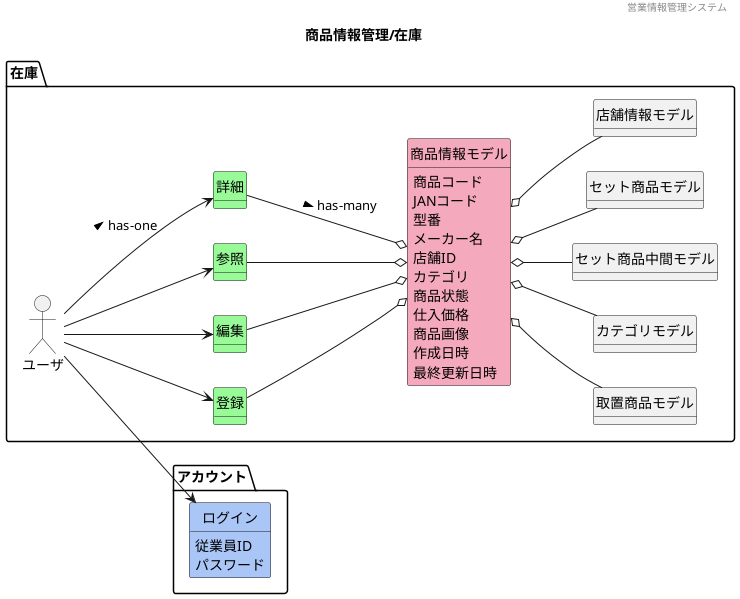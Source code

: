 @startuml images/商品情報管理/在庫
' ヘッダー
header 営業情報管理システム
' タイトル
title 商品情報管理/在庫
' 
hide circle
' 
hide method
left to right direction

package "アカウント"{
    class "ログイン" #A9C6F6

}

package "在庫" {
    'ユーザや外部システム
    mix_actor "ユーザ"
    class "登録" #98fb98
    class "編集" #98fb98
    class "参照" #98fb98
    class "詳細" #98fb98
    class "商品情報モデル" #F5A9BC
    class "取置商品モデル"
    class "カテゴリモデル"
    class "セット商品中間モデル"
    class "セット商品モデル"
    class "店舗情報モデル"    
}
    ' package "マスタ管理"{
    '     ' package "店舗マスタ"{}
    '     ' package "ベンチマークマスタ"{}
    ' }
    ' class "" #F5A9BC
    ' class "" #ffd700

    'モデル同士の関係
    ユーザ --> 参照
    ユーザ --> 登録
    ユーザ --> 編集
    ユーザ --> 詳細 : > has-one
    ユーザ --> ログイン
    登録 --o 商品情報モデル
    参照 --o 商品情報モデル
    編集 --o 商品情報モデル
    詳細 --o 商品情報モデル : > has-many
    商品情報モデル o-- カテゴリモデル
    商品情報モデル o-- 取置商品モデル
    商品情報モデル o-- セット商品中間モデル
    商品情報モデル o-- セット商品モデル
    商品情報モデル o-- 店舗情報モデル
    ' 商品情報モデル o-- マスタ管理
    
    'ドメインクラスの属性
    商品情報モデル : 商品コード
    商品情報モデル : JANコード
    商品情報モデル : 型番
    商品情報モデル : メーカー名
    商品情報モデル : 店舗ID
    商品情報モデル : カテゴリ
    商品情報モデル : 商品状態
    商品情報モデル : 仕入価格
    商品情報モデル : 商品画像
    商品情報モデル : 作成日時
    商品情報モデル : 最終更新日時
    ログイン : 従業員ID
    ログイン : パスワード




@enduml